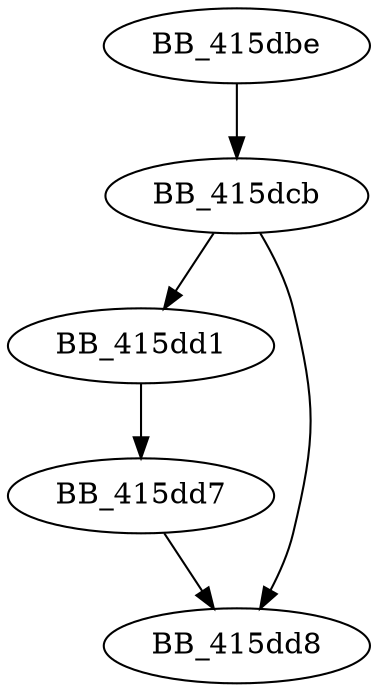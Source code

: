DiGraph sub_415DBE{
BB_415dbe->BB_415dcb
BB_415dcb->BB_415dd1
BB_415dcb->BB_415dd8
BB_415dd1->BB_415dd7
BB_415dd7->BB_415dd8
}
